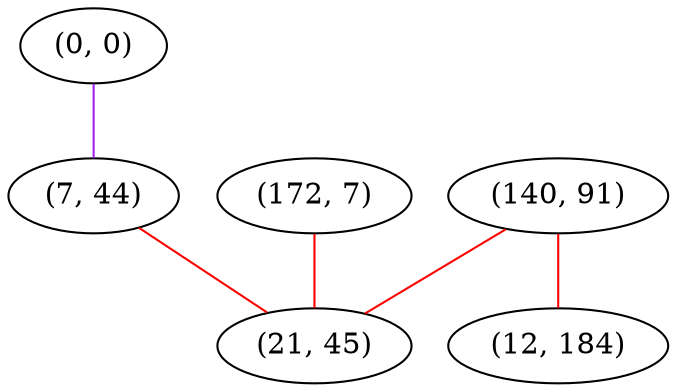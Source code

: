 graph "" {
"(0, 0)";
"(140, 91)";
"(7, 44)";
"(172, 7)";
"(12, 184)";
"(21, 45)";
"(0, 0)" -- "(7, 44)"  [color=purple, key=0, weight=4];
"(140, 91)" -- "(21, 45)"  [color=red, key=0, weight=1];
"(140, 91)" -- "(12, 184)"  [color=red, key=0, weight=1];
"(7, 44)" -- "(21, 45)"  [color=red, key=0, weight=1];
"(172, 7)" -- "(21, 45)"  [color=red, key=0, weight=1];
}
